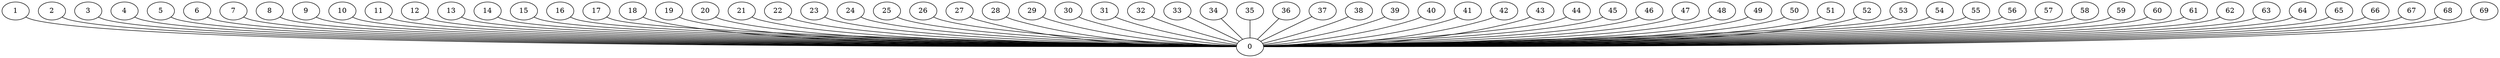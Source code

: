 graph G {
0;
1;
2;
3;
4;
5;
6;
7;
8;
9;
10;
11;
12;
13;
14;
15;
16;
17;
18;
19;
20;
21;
22;
23;
24;
25;
26;
27;
28;
29;
30;
31;
32;
33;
34;
35;
36;
37;
38;
39;
40;
41;
42;
43;
44;
45;
46;
47;
48;
49;
50;
51;
52;
53;
54;
55;
56;
57;
58;
59;
60;
61;
62;
63;
64;
65;
66;
67;
68;
69;
1--0 ;
2--0 ;
4--0 ;
3--0 ;
5--0 ;
7--0 ;
6--0 ;
8--0 ;
9--0 ;
10--0 ;
11--0 ;
12--0 ;
14--0 ;
13--0 ;
15--0 ;
17--0 ;
16--0 ;
20--0 ;
19--0 ;
18--0 ;
21--0 ;
22--0 ;
23--0 ;
24--0 ;
25--0 ;
26--0 ;
27--0 ;
29--0 ;
28--0 ;
31--0 ;
30--0 ;
33--0 ;
32--0 ;
34--0 ;
37--0 ;
36--0 ;
35--0 ;
39--0 ;
38--0 ;
42--0 ;
41--0 ;
40--0 ;
44--0 ;
43--0 ;
45--0 ;
47--0 ;
46--0 ;
48--0 ;
49--0 ;
50--0 ;
51--0 ;
53--0 ;
52--0 ;
54--0 ;
56--0 ;
55--0 ;
57--0 ;
59--0 ;
58--0 ;
61--0 ;
60--0 ;
63--0 ;
62--0 ;
64--0 ;
67--0 ;
66--0 ;
65--0 ;
69--0 ;
68--0 ;
}
